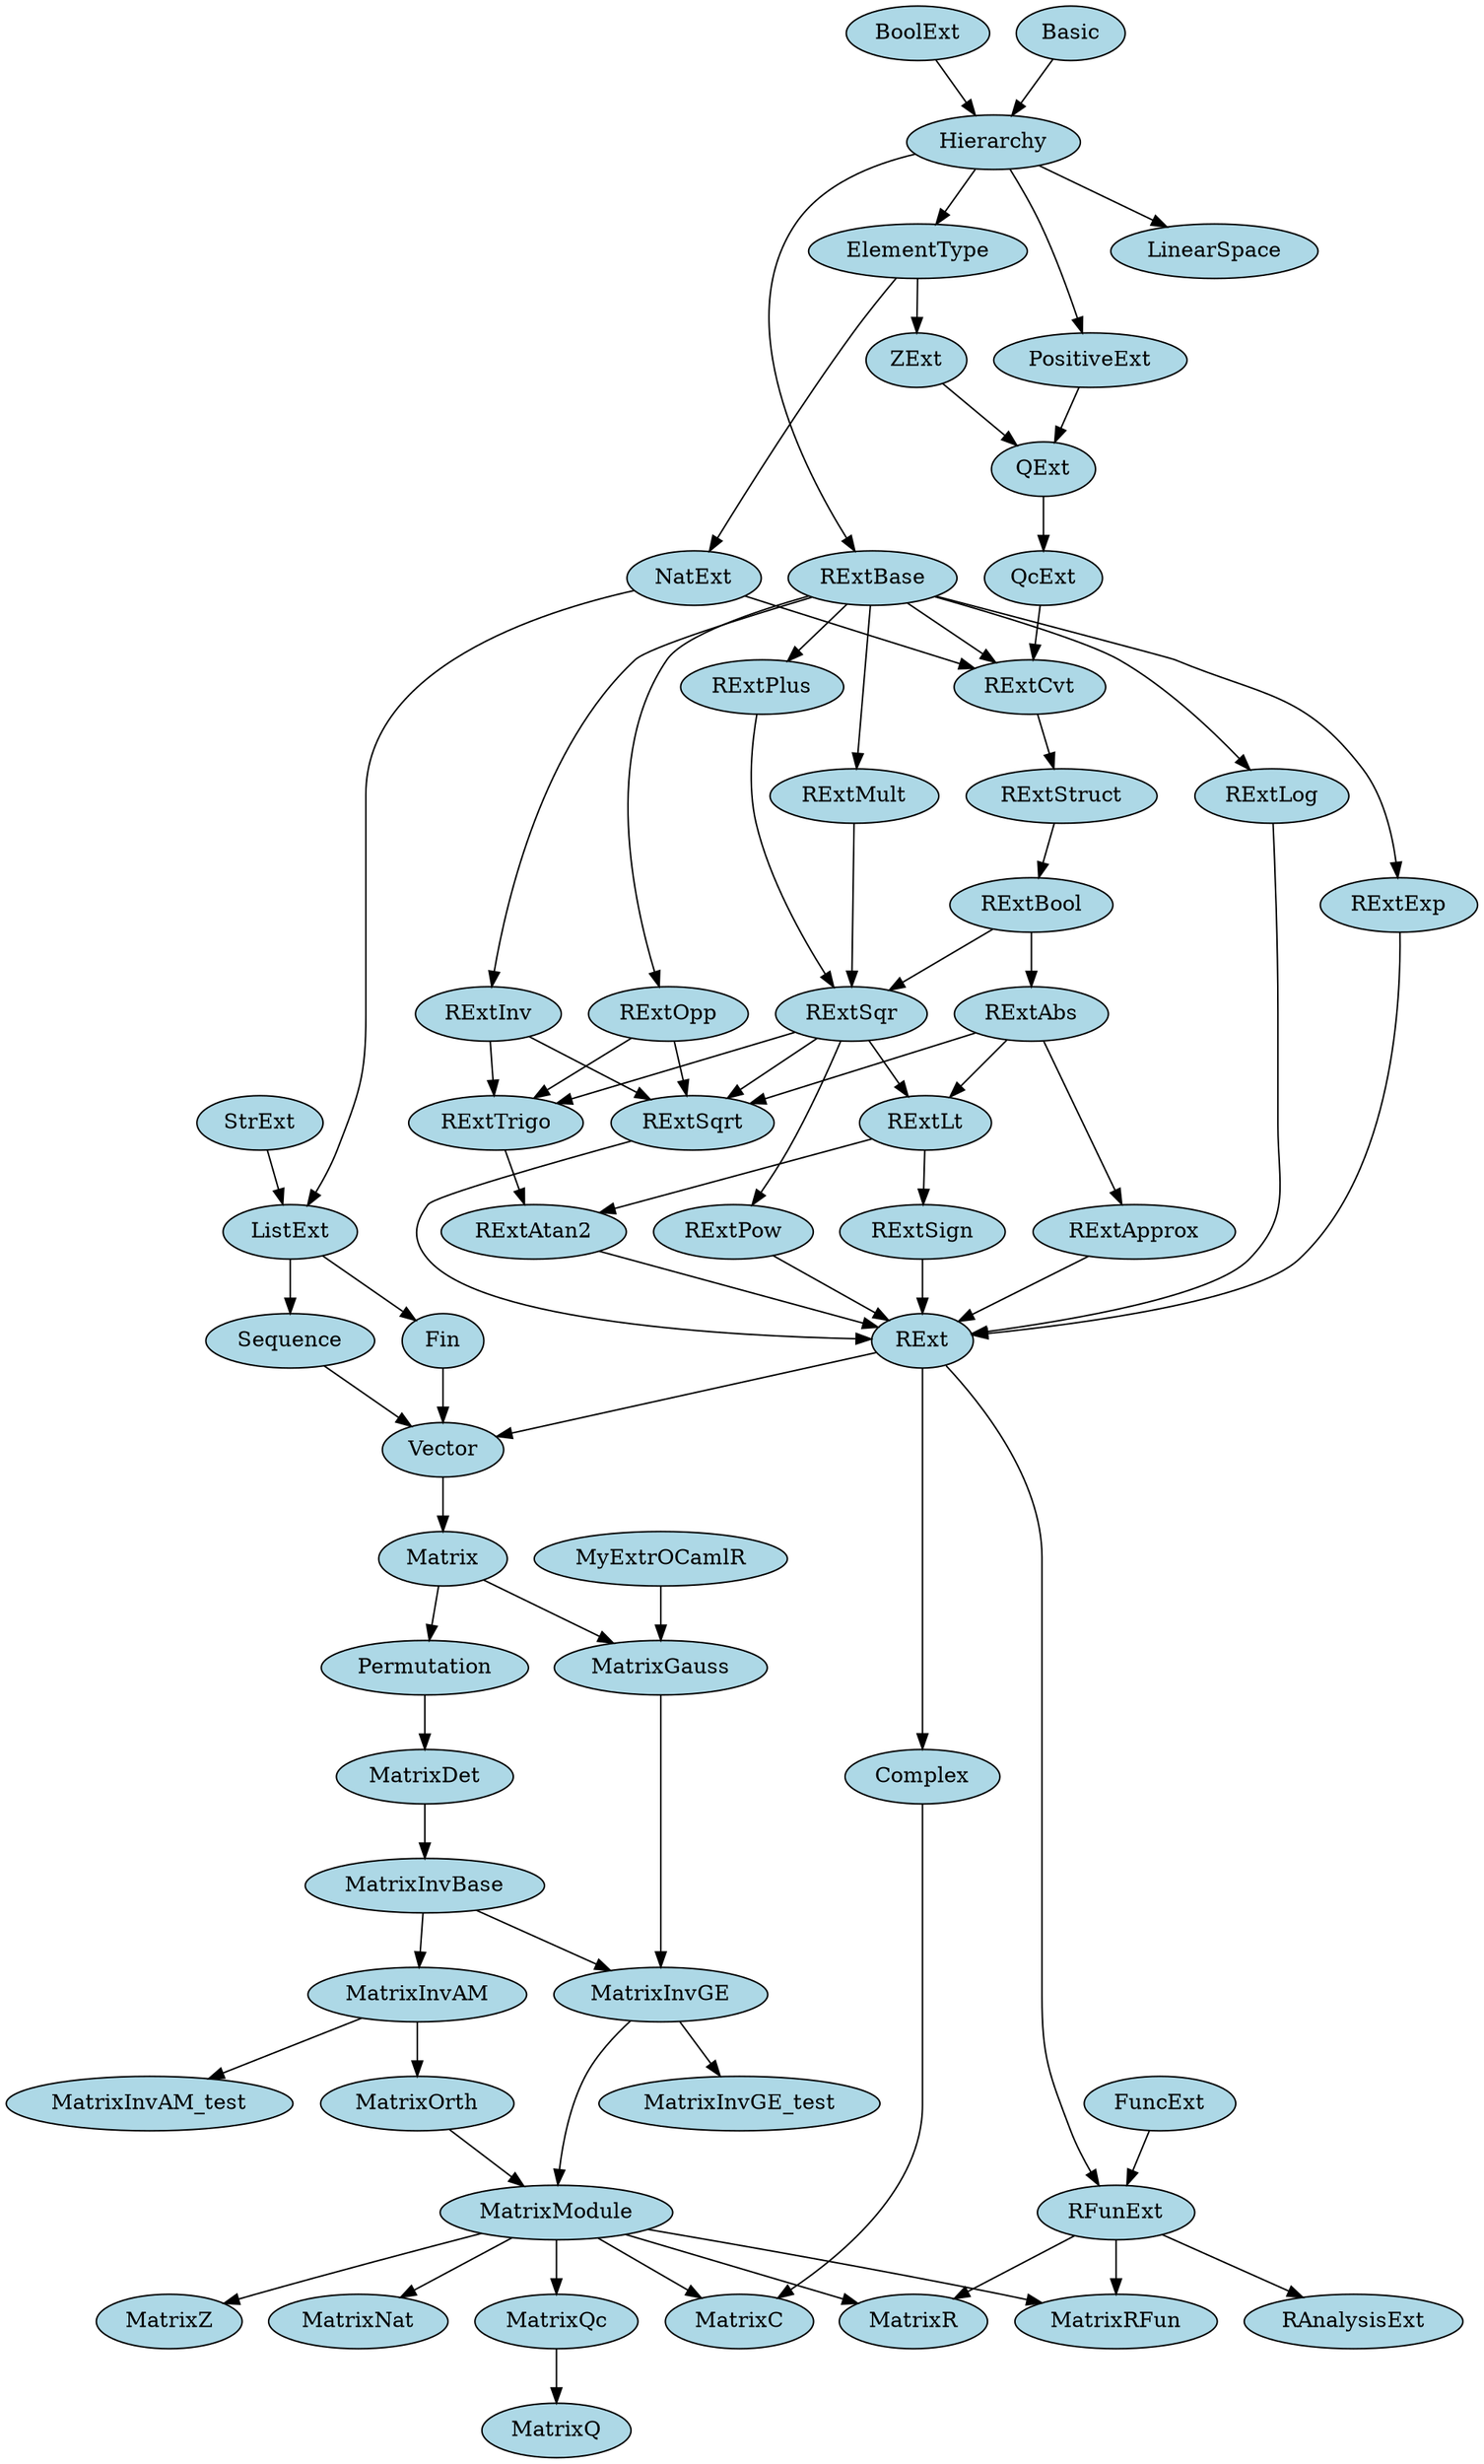 digraph dependencies {
"FinMatrix.Matrix.MatrixInvGE_test"[label="MatrixInvGE_test"
	, style=filled, fillcolor=lightblue 
	, URL="FinMatrix.Matrix.MatrixInvGE_test.html"]
"FinMatrix.Matrix.MatrixInvAM_test"[label="MatrixInvAM_test"
	, style=filled, fillcolor=lightblue 
	, URL="FinMatrix.Matrix.MatrixInvAM_test.html"]
"FinMatrix.Matrix.MatrixRFun"[label="MatrixRFun"
	, style=filled, fillcolor=lightblue 
	, URL="FinMatrix.Matrix.MatrixRFun.html"]
"FinMatrix.Matrix.MatrixC"[label="MatrixC"
	, style=filled, fillcolor=lightblue 
	, URL="FinMatrix.Matrix.MatrixC.html"]
"FinMatrix.Matrix.MatrixR"[label="MatrixR"
	, style=filled, fillcolor=lightblue 
	, URL="FinMatrix.Matrix.MatrixR.html"]
"FinMatrix.Matrix.MatrixQc"[label="MatrixQc"
	, style=filled, fillcolor=lightblue 
	, URL="FinMatrix.Matrix.MatrixQc.html"]
"FinMatrix.Matrix.MatrixQ"[label="MatrixQ"
	, style=filled, fillcolor=lightblue 
	, URL="FinMatrix.Matrix.MatrixQ.html"]
"FinMatrix.Matrix.MatrixZ"[label="MatrixZ"
	, style=filled, fillcolor=lightblue 
	, URL="FinMatrix.Matrix.MatrixZ.html"]
"FinMatrix.Matrix.MatrixNat"[label="MatrixNat"
	, style=filled, fillcolor=lightblue 
	, URL="FinMatrix.Matrix.MatrixNat.html"]
"FinMatrix.Matrix.MatrixModule"[label="MatrixModule"
	, style=filled, fillcolor=lightblue 
	, URL="FinMatrix.Matrix.MatrixModule.html"]
"FinMatrix.Matrix.ElementType"[label="ElementType"
	, style=filled, fillcolor=lightblue 
	, URL="FinMatrix.Matrix.ElementType.html"]
"FinMatrix.Matrix.MatrixOrth"[label="MatrixOrth"
	, style=filled, fillcolor=lightblue 
	, URL="FinMatrix.Matrix.MatrixOrth.html"]
"FinMatrix.Matrix.MatrixInvGE"[label="MatrixInvGE"
	, style=filled, fillcolor=lightblue 
	, URL="FinMatrix.Matrix.MatrixInvGE.html"]
"FinMatrix.Matrix.MatrixInvAM"[label="MatrixInvAM"
	, style=filled, fillcolor=lightblue 
	, URL="FinMatrix.Matrix.MatrixInvAM.html"]
"FinMatrix.Matrix.MatrixInvBase"[label="MatrixInvBase"
	, style=filled, fillcolor=lightblue 
	, URL="FinMatrix.Matrix.MatrixInvBase.html"]
"FinMatrix.Matrix.MatrixGauss"[label="MatrixGauss"
	, style=filled, fillcolor=lightblue 
	, URL="FinMatrix.Matrix.MatrixGauss.html"]
"FinMatrix.Matrix.MatrixDet"[label="MatrixDet"
	, style=filled, fillcolor=lightblue 
	, URL="FinMatrix.Matrix.MatrixDet.html"]
"FinMatrix.Matrix.Permutation"[label="Permutation"
	, style=filled, fillcolor=lightblue 
	, URL="FinMatrix.Matrix.Permutation.html"]
"FinMatrix.Matrix.Matrix"[label="Matrix"
	, style=filled, fillcolor=lightblue 
	, URL="FinMatrix.Matrix.Matrix.html"]
"FinMatrix.Matrix.Vector"[label="Vector"
	, style=filled, fillcolor=lightblue 
	, URL="FinMatrix.Matrix.Vector.html"]
"FinMatrix.Matrix.Sequence"[label="Sequence"
	, style=filled, fillcolor=lightblue 
	, URL="FinMatrix.Matrix.Sequence.html"]
"FinMatrix.Matrix.Fin"[label="Fin"
	, style=filled, fillcolor=lightblue 
	, URL="FinMatrix.Matrix.Fin.html"]
"FinMatrix.CoqExt.MyExtrOCamlR"[label="MyExtrOCamlR"
	, style=filled, fillcolor=lightblue 
	, URL="FinMatrix.CoqExt.MyExtrOCamlR.html"]
"FinMatrix.CoqExt.LinearSpace"[label="LinearSpace"
	, style=filled, fillcolor=lightblue 
	, URL="FinMatrix.CoqExt.LinearSpace.html"]
"FinMatrix.CoqExt.Complex"[label="Complex"
	, style=filled, fillcolor=lightblue 
	, URL="FinMatrix.CoqExt.Complex.html"]
"FinMatrix.CoqExt.RAnalysisExt"[label="RAnalysisExt"
	, style=filled, fillcolor=lightblue 
	, URL="FinMatrix.CoqExt.RAnalysisExt.html"]
"FinMatrix.CoqExt.RFunExt"[label="RFunExt"
	, style=filled, fillcolor=lightblue 
	, URL="FinMatrix.CoqExt.RFunExt.html"]
"FinMatrix.CoqExt.RExt"[label="RExt"
	, style=filled, fillcolor=lightblue 
	, URL="FinMatrix.CoqExt.RExt.html"]
"FinMatrix.CoqExt.RExt.RExtAtan2"[label="RExtAtan2"
	, style=filled, fillcolor=lightblue 
	, URL="FinMatrix.CoqExt.RExt.RExtAtan2.html"]
"FinMatrix.CoqExt.RExt.RExtTrigo"[label="RExtTrigo"
	, style=filled, fillcolor=lightblue 
	, URL="FinMatrix.CoqExt.RExt.RExtTrigo.html"]
"FinMatrix.CoqExt.RExt.RExtApprox"[label="RExtApprox"
	, style=filled, fillcolor=lightblue 
	, URL="FinMatrix.CoqExt.RExt.RExtApprox.html"]
"FinMatrix.CoqExt.RExt.RExtLog"[label="RExtLog"
	, style=filled, fillcolor=lightblue 
	, URL="FinMatrix.CoqExt.RExt.RExtLog.html"]
"FinMatrix.CoqExt.RExt.RExtExp"[label="RExtExp"
	, style=filled, fillcolor=lightblue 
	, URL="FinMatrix.CoqExt.RExt.RExtExp.html"]
"FinMatrix.CoqExt.RExt.RExtSign"[label="RExtSign"
	, style=filled, fillcolor=lightblue 
	, URL="FinMatrix.CoqExt.RExt.RExtSign.html"]
"FinMatrix.CoqExt.RExt.RExtAbs"[label="RExtAbs"
	, style=filled, fillcolor=lightblue 
	, URL="FinMatrix.CoqExt.RExt.RExtAbs.html"]
"FinMatrix.CoqExt.RExt.RExtSqrt"[label="RExtSqrt"
	, style=filled, fillcolor=lightblue 
	, URL="FinMatrix.CoqExt.RExt.RExtSqrt.html"]
"FinMatrix.CoqExt.RExt.RExtSqr"[label="RExtSqr"
	, style=filled, fillcolor=lightblue 
	, URL="FinMatrix.CoqExt.RExt.RExtSqr.html"]
"FinMatrix.CoqExt.RExt.RExtInv"[label="RExtInv"
	, style=filled, fillcolor=lightblue 
	, URL="FinMatrix.CoqExt.RExt.RExtInv.html"]
"FinMatrix.CoqExt.RExt.RExtPow"[label="RExtPow"
	, style=filled, fillcolor=lightblue 
	, URL="FinMatrix.CoqExt.RExt.RExtPow.html"]
"FinMatrix.CoqExt.RExt.RExtMult"[label="RExtMult"
	, style=filled, fillcolor=lightblue 
	, URL="FinMatrix.CoqExt.RExt.RExtMult.html"]
"FinMatrix.CoqExt.RExt.RExtOpp"[label="RExtOpp"
	, style=filled, fillcolor=lightblue 
	, URL="FinMatrix.CoqExt.RExt.RExtOpp.html"]
"FinMatrix.CoqExt.RExt.RExtPlus"[label="RExtPlus"
	, style=filled, fillcolor=lightblue 
	, URL="FinMatrix.CoqExt.RExt.RExtPlus.html"]
"FinMatrix.CoqExt.RExt.RExtLt"[label="RExtLt"
	, style=filled, fillcolor=lightblue 
	, URL="FinMatrix.CoqExt.RExt.RExtLt.html"]
"FinMatrix.CoqExt.RExt.RExtBool"[label="RExtBool"
	, style=filled, fillcolor=lightblue 
	, URL="FinMatrix.CoqExt.RExt.RExtBool.html"]
"FinMatrix.CoqExt.RExt.RExtStruct"[label="RExtStruct"
	, style=filled, fillcolor=lightblue 
	, URL="FinMatrix.CoqExt.RExt.RExtStruct.html"]
"FinMatrix.CoqExt.RExt.RExtCvt"[label="RExtCvt"
	, style=filled, fillcolor=lightblue 
	, URL="FinMatrix.CoqExt.RExt.RExtCvt.html"]
"FinMatrix.CoqExt.RExt.RExtBase"[label="RExtBase"
	, style=filled, fillcolor=lightblue 
	, URL="FinMatrix.CoqExt.RExt.RExtBase.html"]
"FinMatrix.CoqExt.QcExt"[label="QcExt"
	, style=filled, fillcolor=lightblue 
	, URL="FinMatrix.CoqExt.QcExt.html"]
"FinMatrix.CoqExt.QExt"[label="QExt"
	, style=filled, fillcolor=lightblue 
	, URL="FinMatrix.CoqExt.QExt.html"]
"FinMatrix.CoqExt.ZExt"[label="ZExt"
	, style=filled, fillcolor=lightblue 
	, URL="FinMatrix.CoqExt.ZExt.html"]
"FinMatrix.CoqExt.PositiveExt"[label="PositiveExt"
	, style=filled, fillcolor=lightblue 
	, URL="FinMatrix.CoqExt.PositiveExt.html"]
"FinMatrix.CoqExt.NatExt"[label="NatExt"
	, style=filled, fillcolor=lightblue 
	, URL="FinMatrix.CoqExt.NatExt.html"]
"FinMatrix.CoqExt.Hierarchy"[label="Hierarchy"
	, style=filled, fillcolor=lightblue 
	, URL="FinMatrix.CoqExt.Hierarchy.html"]
"FinMatrix.CoqExt.ListExt"[label="ListExt"
	, style=filled, fillcolor=lightblue 
	, URL="FinMatrix.CoqExt.ListExt.html"]
"FinMatrix.CoqExt.StrExt"[label="StrExt"
	, style=filled, fillcolor=lightblue 
	, URL="FinMatrix.CoqExt.StrExt.html"]
"FinMatrix.CoqExt.FuncExt"[label="FuncExt"
	, style=filled, fillcolor=lightblue 
	, URL="FinMatrix.CoqExt.FuncExt.html"]
"FinMatrix.CoqExt.BoolExt"[label="BoolExt"
	, style=filled, fillcolor=lightblue 
	, URL="FinMatrix.CoqExt.BoolExt.html"]
"FinMatrix.CoqExt.Basic"[label="Basic"
	, style=filled, fillcolor=lightblue 
	, URL="FinMatrix.CoqExt.Basic.html"]
"FinMatrix.CoqExt.RExt" -> "FinMatrix.CoqExt.Complex"
"FinMatrix.CoqExt.Basic" -> "FinMatrix.CoqExt.Hierarchy"
"FinMatrix.CoqExt.BoolExt" -> "FinMatrix.CoqExt.Hierarchy"
"FinMatrix.CoqExt.Hierarchy" -> "FinMatrix.CoqExt.LinearSpace"
"FinMatrix.CoqExt.NatExt" -> "FinMatrix.CoqExt.ListExt"
"FinMatrix.CoqExt.StrExt" -> "FinMatrix.CoqExt.ListExt"
"FinMatrix.Matrix.ElementType" -> "FinMatrix.CoqExt.NatExt"
"FinMatrix.CoqExt.Hierarchy" -> "FinMatrix.CoqExt.PositiveExt"
"FinMatrix.CoqExt.PositiveExt" -> "FinMatrix.CoqExt.QExt"
"FinMatrix.CoqExt.ZExt" -> "FinMatrix.CoqExt.QExt"
"FinMatrix.CoqExt.QExt" -> "FinMatrix.CoqExt.QcExt"
"FinMatrix.CoqExt.RFunExt" -> "FinMatrix.CoqExt.RAnalysisExt"
"FinMatrix.CoqExt.RExt.RExtApprox" -> "FinMatrix.CoqExt.RExt"
"FinMatrix.CoqExt.RExt.RExtAtan2" -> "FinMatrix.CoqExt.RExt"
"FinMatrix.CoqExt.RExt.RExtExp" -> "FinMatrix.CoqExt.RExt"
"FinMatrix.CoqExt.RExt.RExtLog" -> "FinMatrix.CoqExt.RExt"
"FinMatrix.CoqExt.RExt.RExtPow" -> "FinMatrix.CoqExt.RExt"
"FinMatrix.CoqExt.RExt.RExtSign" -> "FinMatrix.CoqExt.RExt"
"FinMatrix.CoqExt.RExt.RExtSqrt" -> "FinMatrix.CoqExt.RExt"
"FinMatrix.CoqExt.RExt.RExtBool" -> "FinMatrix.CoqExt.RExt.RExtAbs"
"FinMatrix.CoqExt.RExt.RExtAbs" -> "FinMatrix.CoqExt.RExt.RExtApprox"
"FinMatrix.CoqExt.RExt.RExtLt" -> "FinMatrix.CoqExt.RExt.RExtAtan2"
"FinMatrix.CoqExt.RExt.RExtTrigo" -> "FinMatrix.CoqExt.RExt.RExtAtan2"
"FinMatrix.CoqExt.Hierarchy" -> "FinMatrix.CoqExt.RExt.RExtBase"
"FinMatrix.CoqExt.RExt.RExtStruct" -> "FinMatrix.CoqExt.RExt.RExtBool"
"FinMatrix.CoqExt.NatExt" -> "FinMatrix.CoqExt.RExt.RExtCvt"
"FinMatrix.CoqExt.QcExt" -> "FinMatrix.CoqExt.RExt.RExtCvt"
"FinMatrix.CoqExt.RExt.RExtBase" -> "FinMatrix.CoqExt.RExt.RExtCvt"
"FinMatrix.CoqExt.RExt.RExtBase" -> "FinMatrix.CoqExt.RExt.RExtExp"
"FinMatrix.CoqExt.RExt.RExtBase" -> "FinMatrix.CoqExt.RExt.RExtInv"
"FinMatrix.CoqExt.RExt.RExtBase" -> "FinMatrix.CoqExt.RExt.RExtLog"
"FinMatrix.CoqExt.RExt.RExtAbs" -> "FinMatrix.CoqExt.RExt.RExtLt"
"FinMatrix.CoqExt.RExt.RExtSqr" -> "FinMatrix.CoqExt.RExt.RExtLt"
"FinMatrix.CoqExt.RExt.RExtBase" -> "FinMatrix.CoqExt.RExt.RExtMult"
"FinMatrix.CoqExt.RExt.RExtBase" -> "FinMatrix.CoqExt.RExt.RExtOpp"
"FinMatrix.CoqExt.RExt.RExtBase" -> "FinMatrix.CoqExt.RExt.RExtPlus"
"FinMatrix.CoqExt.RExt.RExtSqr" -> "FinMatrix.CoqExt.RExt.RExtPow"
"FinMatrix.CoqExt.RExt.RExtLt" -> "FinMatrix.CoqExt.RExt.RExtSign"
"FinMatrix.CoqExt.RExt.RExtBool" -> "FinMatrix.CoqExt.RExt.RExtSqr"
"FinMatrix.CoqExt.RExt.RExtMult" -> "FinMatrix.CoqExt.RExt.RExtSqr"
"FinMatrix.CoqExt.RExt.RExtPlus" -> "FinMatrix.CoqExt.RExt.RExtSqr"
"FinMatrix.CoqExt.RExt.RExtAbs" -> "FinMatrix.CoqExt.RExt.RExtSqrt"
"FinMatrix.CoqExt.RExt.RExtInv" -> "FinMatrix.CoqExt.RExt.RExtSqrt"
"FinMatrix.CoqExt.RExt.RExtOpp" -> "FinMatrix.CoqExt.RExt.RExtSqrt"
"FinMatrix.CoqExt.RExt.RExtSqr" -> "FinMatrix.CoqExt.RExt.RExtSqrt"
"FinMatrix.CoqExt.RExt.RExtCvt" -> "FinMatrix.CoqExt.RExt.RExtStruct"
"FinMatrix.CoqExt.RExt.RExtInv" -> "FinMatrix.CoqExt.RExt.RExtTrigo"
"FinMatrix.CoqExt.RExt.RExtOpp" -> "FinMatrix.CoqExt.RExt.RExtTrigo"
"FinMatrix.CoqExt.RExt.RExtSqr" -> "FinMatrix.CoqExt.RExt.RExtTrigo"
"FinMatrix.CoqExt.FuncExt" -> "FinMatrix.CoqExt.RFunExt"
"FinMatrix.CoqExt.RExt" -> "FinMatrix.CoqExt.RFunExt"
"FinMatrix.Matrix.ElementType" -> "FinMatrix.CoqExt.ZExt"
"FinMatrix.CoqExt.Hierarchy" -> "FinMatrix.Matrix.ElementType"
"FinMatrix.CoqExt.ListExt" -> "FinMatrix.Matrix.Fin"
"FinMatrix.Matrix.Vector" -> "FinMatrix.Matrix.Matrix"
"FinMatrix.CoqExt.Complex" -> "FinMatrix.Matrix.MatrixC"
"FinMatrix.Matrix.MatrixModule" -> "FinMatrix.Matrix.MatrixC"
"FinMatrix.Matrix.Permutation" -> "FinMatrix.Matrix.MatrixDet"
"FinMatrix.CoqExt.MyExtrOCamlR" -> "FinMatrix.Matrix.MatrixGauss"
"FinMatrix.Matrix.Matrix" -> "FinMatrix.Matrix.MatrixGauss"
"FinMatrix.Matrix.MatrixInvBase" -> "FinMatrix.Matrix.MatrixInvAM"
"FinMatrix.Matrix.MatrixInvAM" -> "FinMatrix.Matrix.MatrixInvAM_test"
"FinMatrix.Matrix.MatrixDet" -> "FinMatrix.Matrix.MatrixInvBase"
"FinMatrix.Matrix.MatrixGauss" -> "FinMatrix.Matrix.MatrixInvGE"
"FinMatrix.Matrix.MatrixInvBase" -> "FinMatrix.Matrix.MatrixInvGE"
"FinMatrix.Matrix.MatrixInvGE" -> "FinMatrix.Matrix.MatrixInvGE_test"
"FinMatrix.Matrix.MatrixInvGE" -> "FinMatrix.Matrix.MatrixModule"
"FinMatrix.Matrix.MatrixOrth" -> "FinMatrix.Matrix.MatrixModule"
"FinMatrix.Matrix.MatrixModule" -> "FinMatrix.Matrix.MatrixNat"
"FinMatrix.Matrix.MatrixInvAM" -> "FinMatrix.Matrix.MatrixOrth"
"FinMatrix.Matrix.MatrixQc" -> "FinMatrix.Matrix.MatrixQ"
"FinMatrix.Matrix.MatrixModule" -> "FinMatrix.Matrix.MatrixQc"
"FinMatrix.CoqExt.RFunExt" -> "FinMatrix.Matrix.MatrixR"
"FinMatrix.Matrix.MatrixModule" -> "FinMatrix.Matrix.MatrixR"
"FinMatrix.CoqExt.RFunExt" -> "FinMatrix.Matrix.MatrixRFun"
"FinMatrix.Matrix.MatrixModule" -> "FinMatrix.Matrix.MatrixRFun"
"FinMatrix.Matrix.MatrixModule" -> "FinMatrix.Matrix.MatrixZ"
"FinMatrix.Matrix.Matrix" -> "FinMatrix.Matrix.Permutation"
"FinMatrix.CoqExt.ListExt" -> "FinMatrix.Matrix.Sequence"
"FinMatrix.CoqExt.RExt" -> "FinMatrix.Matrix.Vector"
"FinMatrix.Matrix.Fin" -> "FinMatrix.Matrix.Vector"
"FinMatrix.Matrix.Sequence" -> "FinMatrix.Matrix.Vector"
}
